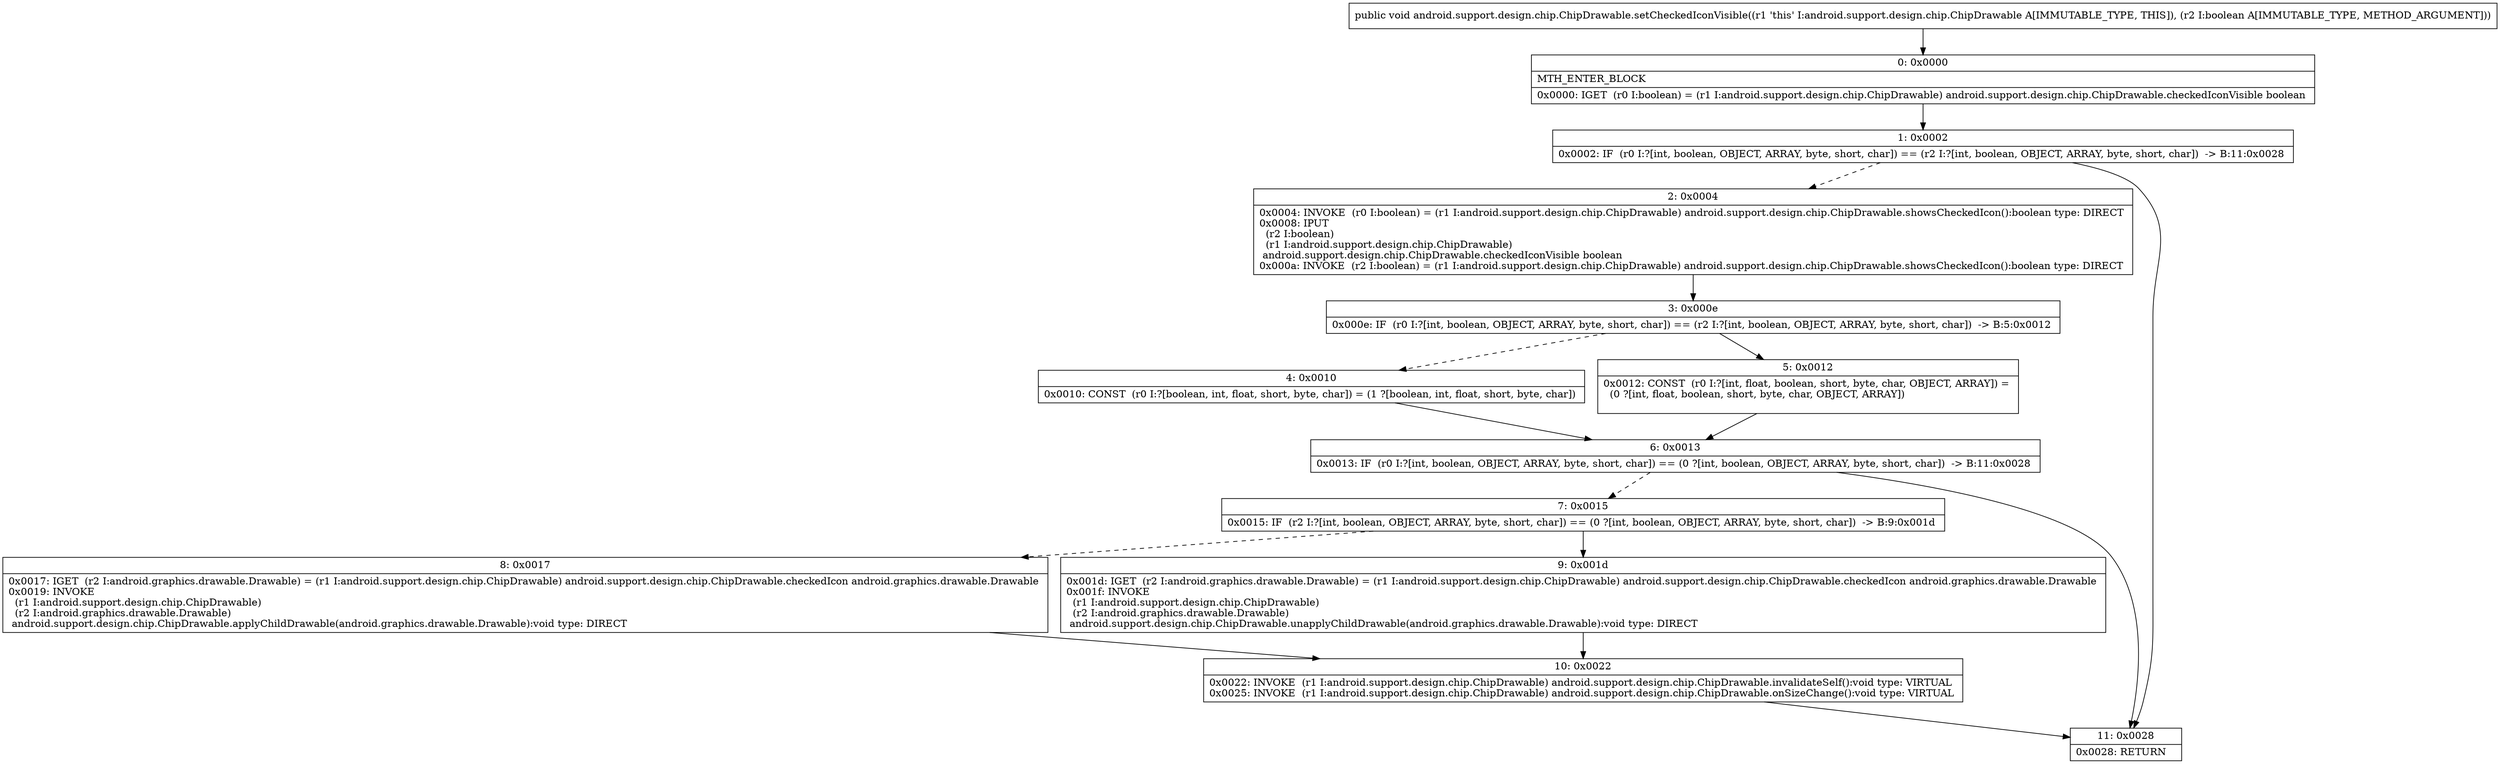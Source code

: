 digraph "CFG forandroid.support.design.chip.ChipDrawable.setCheckedIconVisible(Z)V" {
Node_0 [shape=record,label="{0\:\ 0x0000|MTH_ENTER_BLOCK\l|0x0000: IGET  (r0 I:boolean) = (r1 I:android.support.design.chip.ChipDrawable) android.support.design.chip.ChipDrawable.checkedIconVisible boolean \l}"];
Node_1 [shape=record,label="{1\:\ 0x0002|0x0002: IF  (r0 I:?[int, boolean, OBJECT, ARRAY, byte, short, char]) == (r2 I:?[int, boolean, OBJECT, ARRAY, byte, short, char])  \-\> B:11:0x0028 \l}"];
Node_2 [shape=record,label="{2\:\ 0x0004|0x0004: INVOKE  (r0 I:boolean) = (r1 I:android.support.design.chip.ChipDrawable) android.support.design.chip.ChipDrawable.showsCheckedIcon():boolean type: DIRECT \l0x0008: IPUT  \l  (r2 I:boolean)\l  (r1 I:android.support.design.chip.ChipDrawable)\l android.support.design.chip.ChipDrawable.checkedIconVisible boolean \l0x000a: INVOKE  (r2 I:boolean) = (r1 I:android.support.design.chip.ChipDrawable) android.support.design.chip.ChipDrawable.showsCheckedIcon():boolean type: DIRECT \l}"];
Node_3 [shape=record,label="{3\:\ 0x000e|0x000e: IF  (r0 I:?[int, boolean, OBJECT, ARRAY, byte, short, char]) == (r2 I:?[int, boolean, OBJECT, ARRAY, byte, short, char])  \-\> B:5:0x0012 \l}"];
Node_4 [shape=record,label="{4\:\ 0x0010|0x0010: CONST  (r0 I:?[boolean, int, float, short, byte, char]) = (1 ?[boolean, int, float, short, byte, char]) \l}"];
Node_5 [shape=record,label="{5\:\ 0x0012|0x0012: CONST  (r0 I:?[int, float, boolean, short, byte, char, OBJECT, ARRAY]) = \l  (0 ?[int, float, boolean, short, byte, char, OBJECT, ARRAY])\l \l}"];
Node_6 [shape=record,label="{6\:\ 0x0013|0x0013: IF  (r0 I:?[int, boolean, OBJECT, ARRAY, byte, short, char]) == (0 ?[int, boolean, OBJECT, ARRAY, byte, short, char])  \-\> B:11:0x0028 \l}"];
Node_7 [shape=record,label="{7\:\ 0x0015|0x0015: IF  (r2 I:?[int, boolean, OBJECT, ARRAY, byte, short, char]) == (0 ?[int, boolean, OBJECT, ARRAY, byte, short, char])  \-\> B:9:0x001d \l}"];
Node_8 [shape=record,label="{8\:\ 0x0017|0x0017: IGET  (r2 I:android.graphics.drawable.Drawable) = (r1 I:android.support.design.chip.ChipDrawable) android.support.design.chip.ChipDrawable.checkedIcon android.graphics.drawable.Drawable \l0x0019: INVOKE  \l  (r1 I:android.support.design.chip.ChipDrawable)\l  (r2 I:android.graphics.drawable.Drawable)\l android.support.design.chip.ChipDrawable.applyChildDrawable(android.graphics.drawable.Drawable):void type: DIRECT \l}"];
Node_9 [shape=record,label="{9\:\ 0x001d|0x001d: IGET  (r2 I:android.graphics.drawable.Drawable) = (r1 I:android.support.design.chip.ChipDrawable) android.support.design.chip.ChipDrawable.checkedIcon android.graphics.drawable.Drawable \l0x001f: INVOKE  \l  (r1 I:android.support.design.chip.ChipDrawable)\l  (r2 I:android.graphics.drawable.Drawable)\l android.support.design.chip.ChipDrawable.unapplyChildDrawable(android.graphics.drawable.Drawable):void type: DIRECT \l}"];
Node_10 [shape=record,label="{10\:\ 0x0022|0x0022: INVOKE  (r1 I:android.support.design.chip.ChipDrawable) android.support.design.chip.ChipDrawable.invalidateSelf():void type: VIRTUAL \l0x0025: INVOKE  (r1 I:android.support.design.chip.ChipDrawable) android.support.design.chip.ChipDrawable.onSizeChange():void type: VIRTUAL \l}"];
Node_11 [shape=record,label="{11\:\ 0x0028|0x0028: RETURN   \l}"];
MethodNode[shape=record,label="{public void android.support.design.chip.ChipDrawable.setCheckedIconVisible((r1 'this' I:android.support.design.chip.ChipDrawable A[IMMUTABLE_TYPE, THIS]), (r2 I:boolean A[IMMUTABLE_TYPE, METHOD_ARGUMENT])) }"];
MethodNode -> Node_0;
Node_0 -> Node_1;
Node_1 -> Node_2[style=dashed];
Node_1 -> Node_11;
Node_2 -> Node_3;
Node_3 -> Node_4[style=dashed];
Node_3 -> Node_5;
Node_4 -> Node_6;
Node_5 -> Node_6;
Node_6 -> Node_7[style=dashed];
Node_6 -> Node_11;
Node_7 -> Node_8[style=dashed];
Node_7 -> Node_9;
Node_8 -> Node_10;
Node_9 -> Node_10;
Node_10 -> Node_11;
}

